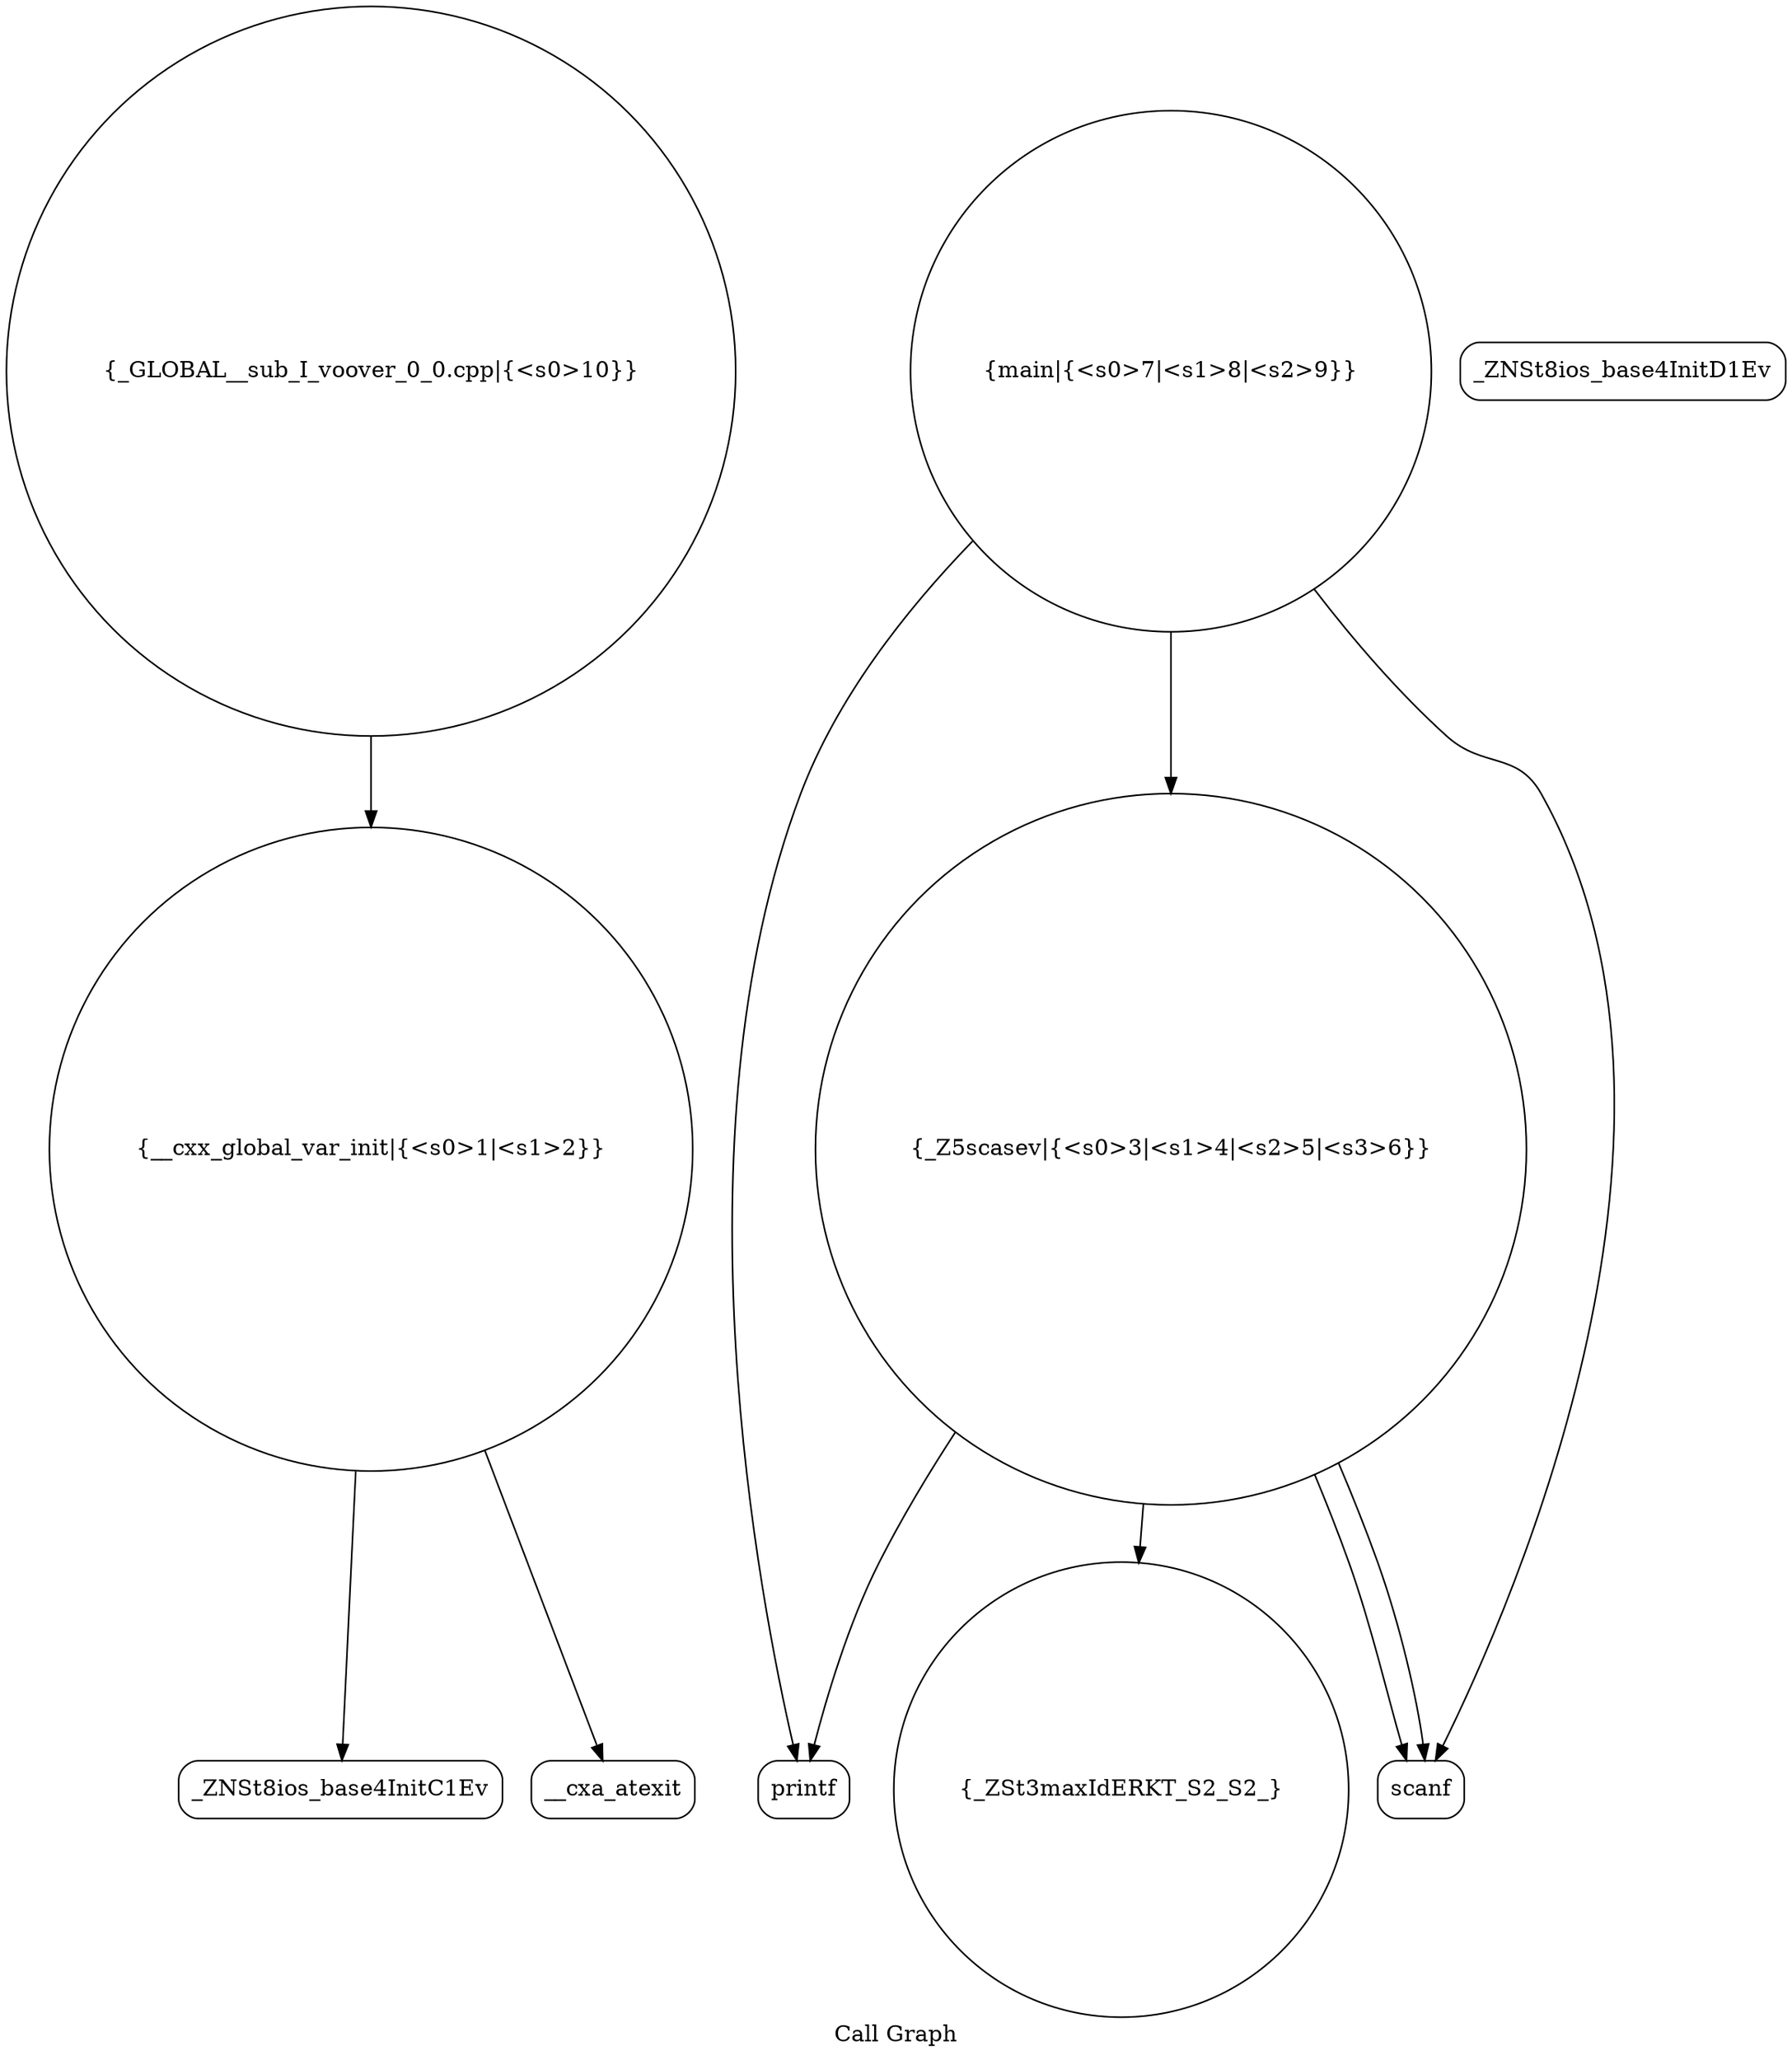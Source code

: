 digraph "Call Graph" {
	label="Call Graph";

	Node0x55d13a2cc190 [shape=record,shape=circle,label="{__cxx_global_var_init|{<s0>1|<s1>2}}"];
	Node0x55d13a2cc190:s0 -> Node0x55d13a2cc620[color=black];
	Node0x55d13a2cc190:s1 -> Node0x55d13a2cc720[color=black];
	Node0x55d13a2cc920 [shape=record,shape=Mrecord,label="{printf}"];
	Node0x55d13a2cc6a0 [shape=record,shape=Mrecord,label="{_ZNSt8ios_base4InitD1Ev}"];
	Node0x55d13a2cca20 [shape=record,shape=circle,label="{_GLOBAL__sub_I_voover_0_0.cpp|{<s0>10}}"];
	Node0x55d13a2cca20:s0 -> Node0x55d13a2cc190[color=black];
	Node0x55d13a2cc7a0 [shape=record,shape=circle,label="{_Z5scasev|{<s0>3|<s1>4|<s2>5|<s3>6}}"];
	Node0x55d13a2cc7a0:s0 -> Node0x55d13a2cc820[color=black];
	Node0x55d13a2cc7a0:s1 -> Node0x55d13a2cc820[color=black];
	Node0x55d13a2cc7a0:s2 -> Node0x55d13a2cc8a0[color=black];
	Node0x55d13a2cc7a0:s3 -> Node0x55d13a2cc920[color=black];
	Node0x55d13a2cc8a0 [shape=record,shape=circle,label="{_ZSt3maxIdERKT_S2_S2_}"];
	Node0x55d13a2cc620 [shape=record,shape=Mrecord,label="{_ZNSt8ios_base4InitC1Ev}"];
	Node0x55d13a2cc9a0 [shape=record,shape=circle,label="{main|{<s0>7|<s1>8|<s2>9}}"];
	Node0x55d13a2cc9a0:s0 -> Node0x55d13a2cc820[color=black];
	Node0x55d13a2cc9a0:s1 -> Node0x55d13a2cc920[color=black];
	Node0x55d13a2cc9a0:s2 -> Node0x55d13a2cc7a0[color=black];
	Node0x55d13a2cc720 [shape=record,shape=Mrecord,label="{__cxa_atexit}"];
	Node0x55d13a2cc820 [shape=record,shape=Mrecord,label="{scanf}"];
}
